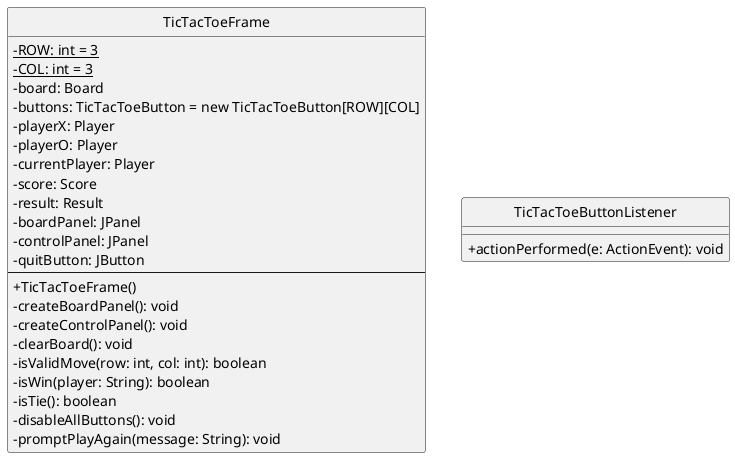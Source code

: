 ' Generated by UML Generator
' Encoded: PL9DQyCm3BtdL-YOqXK6kmK6_M23ZOwMDgo3qeFZQ9sOOsUoqxAL_lSvpjOcxSMIttjwieM6rWbsLQ4Y-qcw52mAa4fOEtAEAQiSFacZb_I3S1jzK8uWYQN2A0egI4ccGgO67tqbmY4261oyfoDvXCLibG1f1_Tmro4cisc7o8pWF85n7SAzSivecvpjnm7nUetxItJj-spMtdDJrvPAV2E_9J0FoHcQjI5PCQDs3T0ch3IC2IphKDyPRQLS0eiGJu-T2uqgWUSGWw7HZeswmhygSiqpFTeaDJpmHxyxlBWNV1Y5m_6fHznBO6SeFtEJLgSEgr1mA6oZP5-5elp5x31cimzZlm5fLCYyC3F65-f6ko8TbtypMVe5qDjBHKeOTx6ShCWKZfHglcVRxKisHHd6FDeARrwWjMABBVUWF5xjK-Cr9UjG8uV5wWlfoEWvyhlX0lFOsum2zB33y9T_ho7gtE_qBm
' URL: http://www.plantuml.com/plantuml/uml/PL9DQyCm3BtdL-YOqXK6kmK6_M23ZOwMDgo3qeFZQ9sOOsUoqxAL_lSvpjOcxSMIttjwieM6rWbsLQ4Y-qcw52mAa4fOEtAEAQiSFacZb_I3S1jzK8uWYQN2A0egI4ccGgO67tqbmY4261oyfoDvXCLibG1f1_Tmro4cisc7o8pWF85n7SAzSivecvpjnm7nUetxItJj-spMtdDJrvPAV2E_9J0FoHcQjI5PCQDs3T0ch3IC2IphKDyPRQLS0eiGJu-T2uqgWUSGWw7HZeswmhygSiqpFTeaDJpmHxyxlBWNV1Y5m_6fHznBO6SeFtEJLgSEgr1mA6oZP5-5elp5x31cimzZlm5fLCYyC3F65-f6ko8TbtypMVe5qDjBHKeOTx6ShCWKZfHglcVRxKisHHd6FDeARrwWjMABBVUWF5xjK-Cr9UjG8uV5wWlfoEWvyhlX0lFOsum2zB33y9T_ho7gtE_qBm
' Generated on: 2025-10-27T20:16:02.483097

@startuml
skinparam classAttributeIconSize 0
hide circle

class TicTacToeFrame {
  -{static} ROW: int = 3
  -{static} COL: int = 3
  -board: Board
  -buttons: TicTacToeButton = new TicTacToeButton[ROW][COL]
  -playerX: Player
  -playerO: Player
  -currentPlayer: Player
  -score: Score
  -result: Result
  -boardPanel: JPanel
  -controlPanel: JPanel
  -quitButton: JButton
  --
  +TicTacToeFrame()
  -createBoardPanel(): void
  -createControlPanel(): void
  -clearBoard(): void
  -isValidMove(row: int, col: int): boolean
  -isWin(player: String): boolean
  -isTie(): boolean
  -disableAllButtons(): void
  -promptPlayAgain(message: String): void
}

class TicTacToeButtonListener {
  +actionPerformed(e: ActionEvent): void
}

@enduml